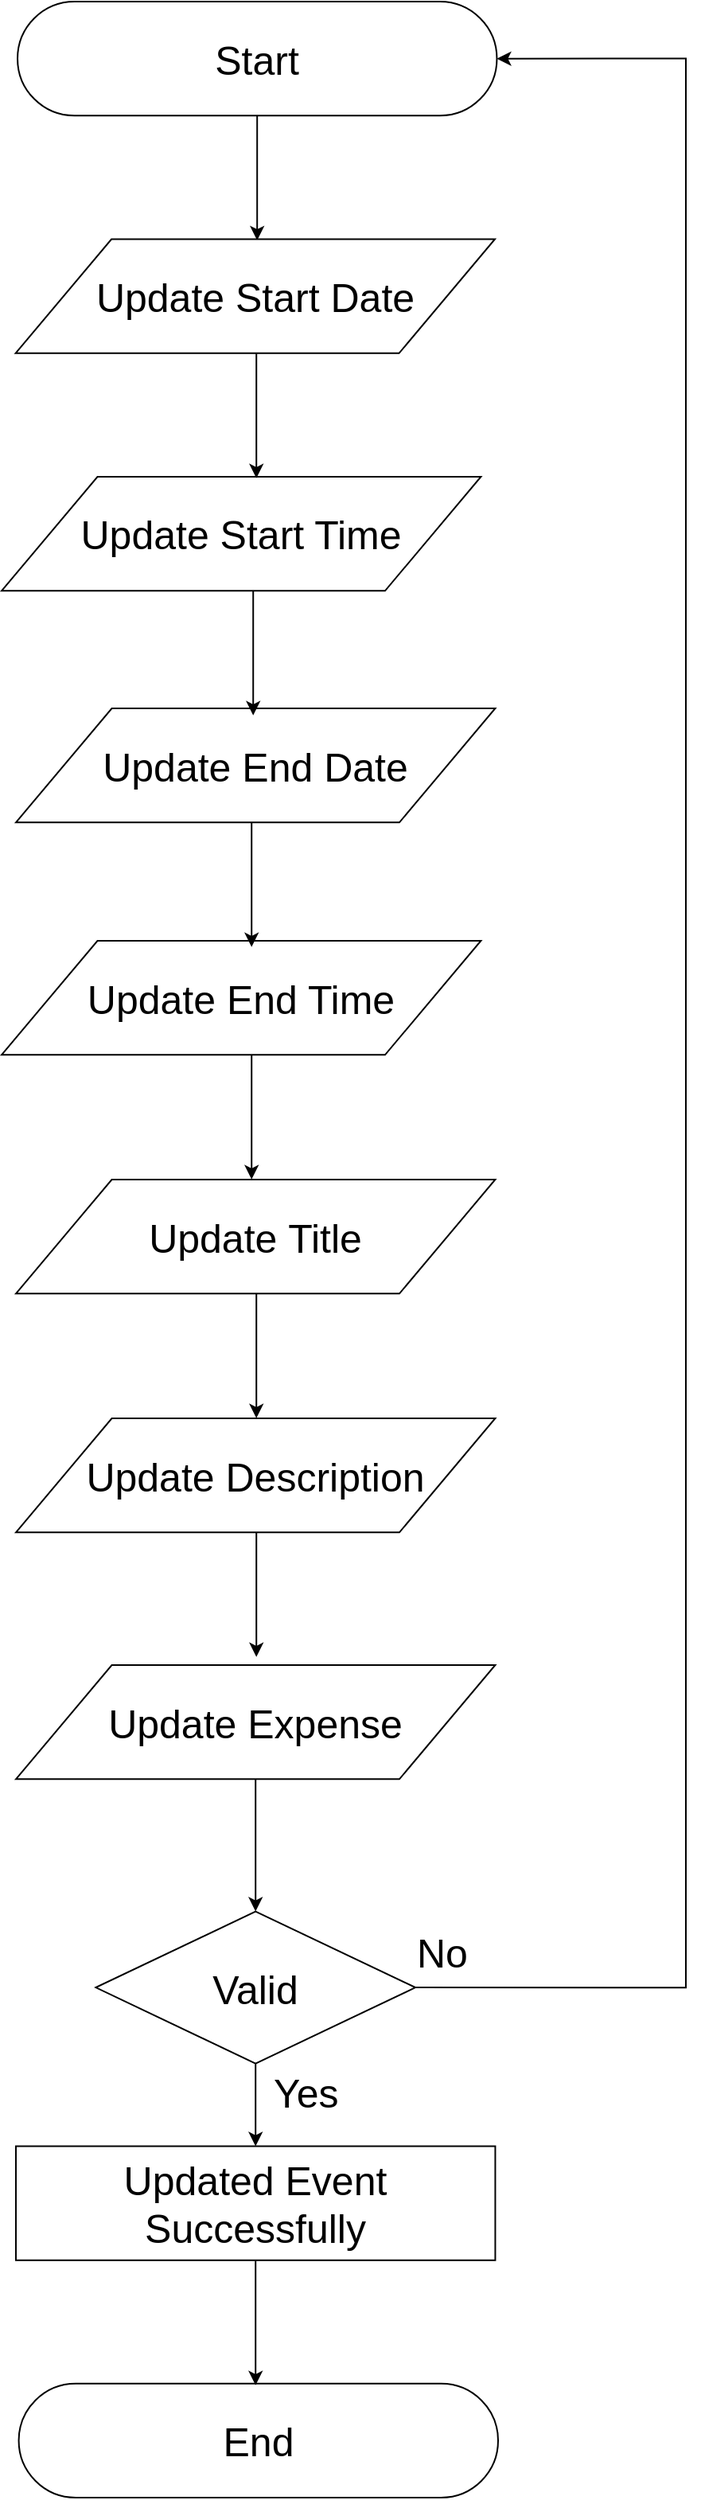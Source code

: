 <mxfile version="11.1.1" type="device"><diagram id="lLIRRiN6DUpf5dscAjGo" name="Page-1"><mxGraphModel dx="852" dy="496" grid="1" gridSize="10" guides="1" tooltips="1" connect="1" arrows="1" fold="1" page="1" pageScale="1" pageWidth="827" pageHeight="1169" math="0" shadow="0"><root><mxCell id="0"/><mxCell id="1" parent="0"/><mxCell id="3kKpXn_uolAPMElNo7xN-16" style="edgeStyle=orthogonalEdgeStyle;rounded=0;orthogonalLoop=1;jettySize=auto;html=1;fontSize=25;entryX=0.504;entryY=0.01;entryDx=0;entryDy=0;entryPerimeter=0;" parent="1" source="3kKpXn_uolAPMElNo7xN-17" target="3kKpXn_uolAPMElNo7xN-18" edge="1"><mxGeometry relative="1" as="geometry"><mxPoint x="210.628" y="190" as="targetPoint"/></mxGeometry></mxCell><mxCell id="3kKpXn_uolAPMElNo7xN-17" value="Start" style="rounded=1;whiteSpace=wrap;html=1;arcSize=50;fontSize=25;" parent="1" vertex="1"><mxGeometry x="60.02" y="50" width="301.215" height="71.642" as="geometry"/></mxCell><mxCell id="3kKpXn_uolAPMElNo7xN-18" value="Update Start Date" style="shape=parallelogram;perimeter=parallelogramPerimeter;whiteSpace=wrap;html=1;fontSize=25;" parent="1" vertex="1"><mxGeometry x="58.785" y="199.254" width="301.215" height="71.642" as="geometry"/></mxCell><mxCell id="3kKpXn_uolAPMElNo7xN-20" value="Update Start Time" style="shape=parallelogram;perimeter=parallelogramPerimeter;whiteSpace=wrap;html=1;fontSize=25;" parent="1" vertex="1"><mxGeometry x="50" y="348.507" width="301.215" height="71.642" as="geometry"/></mxCell><mxCell id="3kKpXn_uolAPMElNo7xN-21" style="edgeStyle=orthogonalEdgeStyle;rounded=0;orthogonalLoop=1;jettySize=auto;html=1;entryX=0.5;entryY=0;entryDx=0;entryDy=0;fontSize=25;" parent="1" source="3kKpXn_uolAPMElNo7xN-22" target="3kKpXn_uolAPMElNo7xN-24" edge="1"><mxGeometry relative="1" as="geometry"/></mxCell><mxCell id="3kKpXn_uolAPMElNo7xN-22" value="Valid" style="rhombus;whiteSpace=wrap;html=1;fontSize=25;" parent="1" vertex="1"><mxGeometry x="109.202" y="1249.791" width="200.81" height="95.522" as="geometry"/></mxCell><mxCell id="3kKpXn_uolAPMElNo7xN-23" style="edgeStyle=orthogonalEdgeStyle;rounded=0;orthogonalLoop=1;jettySize=auto;html=1;entryX=1;entryY=0.5;entryDx=0;entryDy=0;fontSize=25;exitX=1;exitY=0.5;exitDx=0;exitDy=0;" parent="1" source="3kKpXn_uolAPMElNo7xN-22" target="3kKpXn_uolAPMElNo7xN-17" edge="1"><mxGeometry relative="1" as="geometry"><Array as="points"><mxPoint x="480" y="1298"/><mxPoint x="480" y="86"/></Array></mxGeometry></mxCell><mxCell id="3kKpXn_uolAPMElNo7xN-24" value="Updated Event Successfully" style="rounded=0;whiteSpace=wrap;html=1;fontSize=25;" parent="1" vertex="1"><mxGeometry x="59" y="1397.254" width="301.215" height="71.642" as="geometry"/></mxCell><mxCell id="3kKpXn_uolAPMElNo7xN-25" value="End" style="rounded=1;whiteSpace=wrap;html=1;arcSize=50;fontSize=25;" parent="1" vertex="1"><mxGeometry x="60.785" y="1546.358" width="301.215" height="71.642" as="geometry"/></mxCell><mxCell id="3kKpXn_uolAPMElNo7xN-26" style="edgeStyle=orthogonalEdgeStyle;rounded=0;orthogonalLoop=1;jettySize=auto;html=1;fontSize=25;entryX=0.504;entryY=0.01;entryDx=0;entryDy=0;entryPerimeter=0;" parent="1" edge="1"><mxGeometry relative="1" as="geometry"><mxPoint x="210.105" y="349.384" as="targetPoint"/><mxPoint x="210.105" y="271.142" as="sourcePoint"/></mxGeometry></mxCell><mxCell id="3kKpXn_uolAPMElNo7xN-27" style="edgeStyle=orthogonalEdgeStyle;rounded=0;orthogonalLoop=1;jettySize=auto;html=1;fontSize=25;entryX=0.504;entryY=0.01;entryDx=0;entryDy=0;entryPerimeter=0;" parent="1" edge="1"><mxGeometry relative="1" as="geometry"><mxPoint x="209.605" y="1547.384" as="targetPoint"/><mxPoint x="209.605" y="1469.142" as="sourcePoint"/></mxGeometry></mxCell><mxCell id="3kKpXn_uolAPMElNo7xN-28" value="Yes" style="text;html=1;resizable=0;points=[];autosize=1;align=left;verticalAlign=top;spacingTop=-4;fontSize=25;" parent="1" vertex="1"><mxGeometry x="218.5" y="1345.5" width="60" height="30" as="geometry"/></mxCell><mxCell id="3kKpXn_uolAPMElNo7xN-29" value="No" style="text;html=1;resizable=0;points=[];autosize=1;align=left;verticalAlign=top;spacingTop=-4;fontSize=25;" parent="1" vertex="1"><mxGeometry x="309" y="1258" width="50" height="30" as="geometry"/></mxCell><mxCell id="3kKpXn_uolAPMElNo7xN-30" value="Update&amp;nbsp;End Date" style="shape=parallelogram;perimeter=parallelogramPerimeter;whiteSpace=wrap;html=1;fontSize=25;" parent="1" vertex="1"><mxGeometry x="59" y="494.007" width="301.215" height="71.642" as="geometry"/></mxCell><mxCell id="3kKpXn_uolAPMElNo7xN-31" value="Update&amp;nbsp;End Time" style="shape=parallelogram;perimeter=parallelogramPerimeter;whiteSpace=wrap;html=1;fontSize=25;" parent="1" vertex="1"><mxGeometry x="50" y="640.007" width="301.215" height="71.642" as="geometry"/></mxCell><mxCell id="3kKpXn_uolAPMElNo7xN-32" value="Update&amp;nbsp;Title" style="shape=parallelogram;perimeter=parallelogramPerimeter;whiteSpace=wrap;html=1;fontSize=25;" parent="1" vertex="1"><mxGeometry x="59" y="790.007" width="301.215" height="71.642" as="geometry"/></mxCell><mxCell id="3kKpXn_uolAPMElNo7xN-33" value="Update&amp;nbsp;Description" style="shape=parallelogram;perimeter=parallelogramPerimeter;whiteSpace=wrap;html=1;fontSize=25;" parent="1" vertex="1"><mxGeometry x="59" y="940.007" width="301.215" height="71.642" as="geometry"/></mxCell><mxCell id="3kKpXn_uolAPMElNo7xN-41" style="edgeStyle=orthogonalEdgeStyle;rounded=0;orthogonalLoop=1;jettySize=auto;html=1;" parent="1" source="3kKpXn_uolAPMElNo7xN-34" target="3kKpXn_uolAPMElNo7xN-22" edge="1"><mxGeometry relative="1" as="geometry"/></mxCell><mxCell id="3kKpXn_uolAPMElNo7xN-34" value="Update&amp;nbsp;Expense" style="shape=parallelogram;perimeter=parallelogramPerimeter;whiteSpace=wrap;html=1;fontSize=25;" parent="1" vertex="1"><mxGeometry x="59" y="1095.007" width="301.215" height="71.642" as="geometry"/></mxCell><mxCell id="3kKpXn_uolAPMElNo7xN-35" style="edgeStyle=orthogonalEdgeStyle;rounded=0;orthogonalLoop=1;jettySize=auto;html=1;fontSize=25;entryX=0.504;entryY=0.01;entryDx=0;entryDy=0;entryPerimeter=0;" parent="1" edge="1"><mxGeometry relative="1" as="geometry"><mxPoint x="210.105" y="1089.884" as="targetPoint"/><mxPoint x="210.105" y="1011.642" as="sourcePoint"/></mxGeometry></mxCell><mxCell id="3kKpXn_uolAPMElNo7xN-36" style="edgeStyle=orthogonalEdgeStyle;rounded=0;orthogonalLoop=1;jettySize=auto;html=1;fontSize=25;entryX=0.504;entryY=0.01;entryDx=0;entryDy=0;entryPerimeter=0;" parent="1" edge="1"><mxGeometry relative="1" as="geometry"><mxPoint x="210.105" y="939.884" as="targetPoint"/><mxPoint x="210.105" y="861.642" as="sourcePoint"/></mxGeometry></mxCell><mxCell id="3kKpXn_uolAPMElNo7xN-37" style="edgeStyle=orthogonalEdgeStyle;rounded=0;orthogonalLoop=1;jettySize=auto;html=1;fontSize=25;entryX=0.504;entryY=0.01;entryDx=0;entryDy=0;entryPerimeter=0;" parent="1" edge="1"><mxGeometry relative="1" as="geometry"><mxPoint x="207.105" y="789.884" as="targetPoint"/><mxPoint x="207.105" y="711.642" as="sourcePoint"/></mxGeometry></mxCell><mxCell id="3kKpXn_uolAPMElNo7xN-38" style="edgeStyle=orthogonalEdgeStyle;rounded=0;orthogonalLoop=1;jettySize=auto;html=1;fontSize=25;entryX=0.504;entryY=0.01;entryDx=0;entryDy=0;entryPerimeter=0;" parent="1" edge="1"><mxGeometry relative="1" as="geometry"><mxPoint x="207.105" y="643.884" as="targetPoint"/><mxPoint x="207.105" y="565.642" as="sourcePoint"/></mxGeometry></mxCell><mxCell id="3kKpXn_uolAPMElNo7xN-39" style="edgeStyle=orthogonalEdgeStyle;rounded=0;orthogonalLoop=1;jettySize=auto;html=1;fontSize=25;entryX=0.504;entryY=0.01;entryDx=0;entryDy=0;entryPerimeter=0;" parent="1" edge="1"><mxGeometry relative="1" as="geometry"><mxPoint x="208.105" y="498.384" as="targetPoint"/><mxPoint x="208.105" y="420.142" as="sourcePoint"/></mxGeometry></mxCell></root></mxGraphModel></diagram></mxfile>